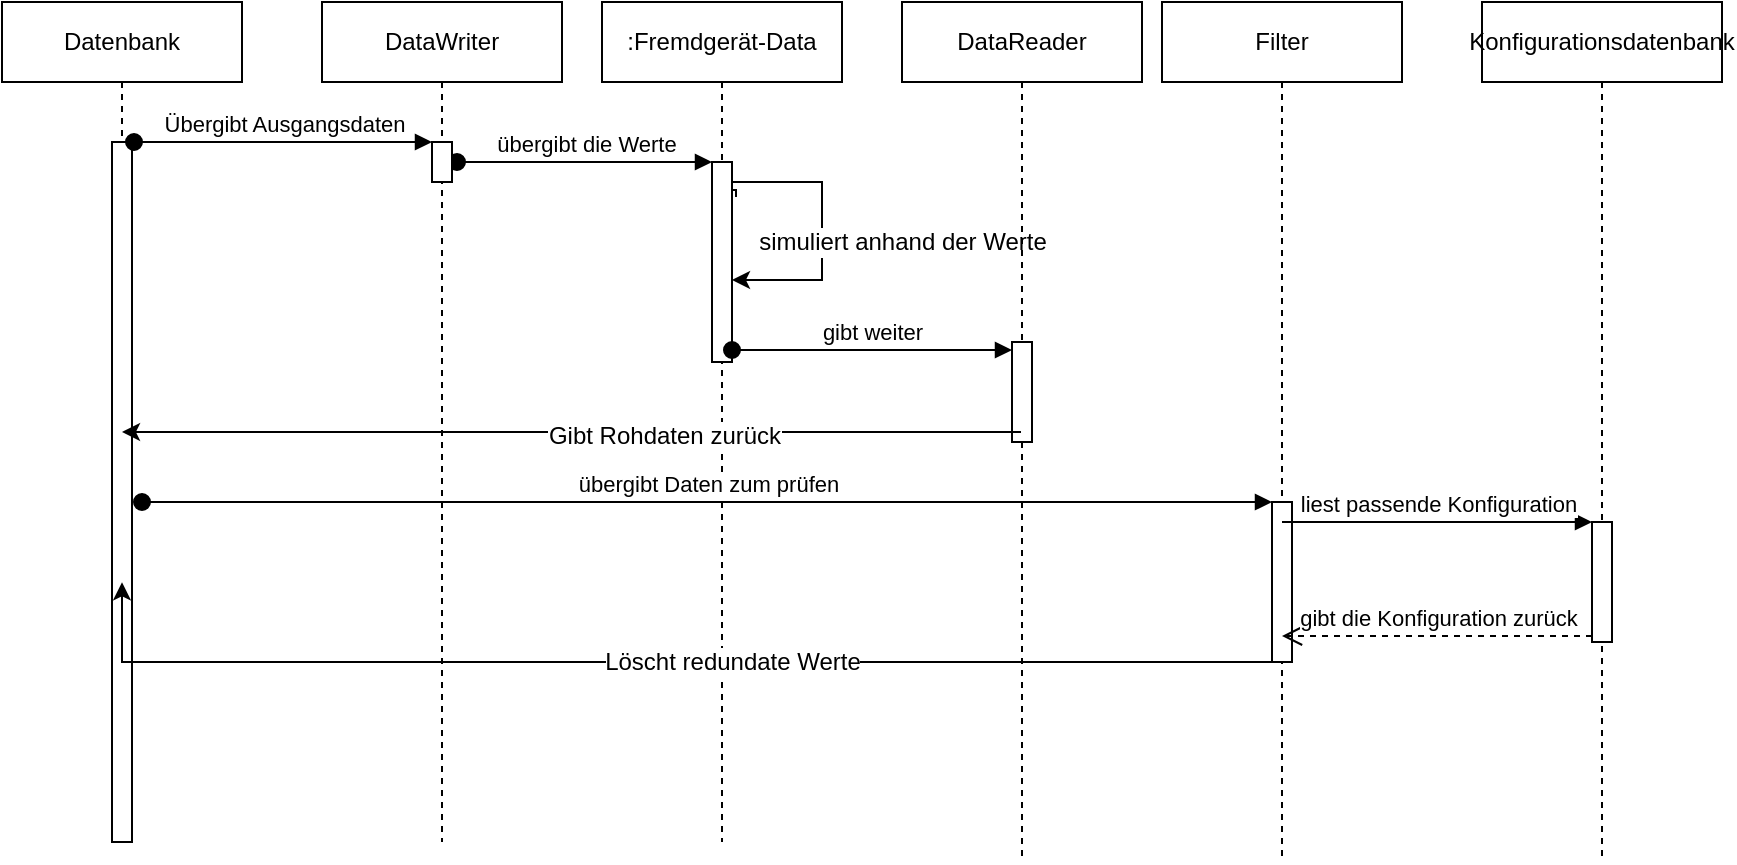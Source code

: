 <mxfile version="12.9.4" type="device"><diagram id="Qih0tanzalfEoCSdKWq7" name="Page-1"><mxGraphModel dx="1422" dy="791" grid="1" gridSize="10" guides="1" tooltips="1" connect="1" arrows="1" fold="1" page="1" pageScale="1" pageWidth="827" pageHeight="1169" math="0" shadow="0"><root><mxCell id="0"/><mxCell id="1" parent="0"/><mxCell id="ef669XnRWm3e2fzeZBAy-3" value=":Fremdgerät-Data" style="shape=umlLifeline;perimeter=lifelinePerimeter;whiteSpace=wrap;html=1;container=1;collapsible=0;recursiveResize=0;outlineConnect=0;" vertex="1" parent="1"><mxGeometry x="340" y="90" width="120" height="420" as="geometry"/></mxCell><mxCell id="ef669XnRWm3e2fzeZBAy-16" value="" style="html=1;points=[];perimeter=orthogonalPerimeter;" vertex="1" parent="ef669XnRWm3e2fzeZBAy-3"><mxGeometry x="55" y="80" width="10" height="100" as="geometry"/></mxCell><mxCell id="ef669XnRWm3e2fzeZBAy-17" value="übergibt die Werte" style="html=1;verticalAlign=bottom;startArrow=oval;endArrow=block;startSize=8;" edge="1" target="ef669XnRWm3e2fzeZBAy-16" parent="ef669XnRWm3e2fzeZBAy-3"><mxGeometry relative="1" as="geometry"><mxPoint x="-72.5" y="80" as="sourcePoint"/></mxGeometry></mxCell><mxCell id="ef669XnRWm3e2fzeZBAy-21" style="edgeStyle=orthogonalEdgeStyle;rounded=0;orthogonalLoop=1;jettySize=auto;html=1;exitX=1.2;exitY=0.175;exitDx=0;exitDy=0;exitPerimeter=0;" edge="1" parent="ef669XnRWm3e2fzeZBAy-3" source="ef669XnRWm3e2fzeZBAy-16" target="ef669XnRWm3e2fzeZBAy-16"><mxGeometry relative="1" as="geometry"><Array as="points"><mxPoint x="67" y="94"/><mxPoint x="65" y="94"/><mxPoint x="65" y="90"/><mxPoint x="110" y="90"/><mxPoint x="110" y="139"/></Array></mxGeometry></mxCell><mxCell id="ef669XnRWm3e2fzeZBAy-22" value="simuliert anhand der Werte" style="text;html=1;align=center;verticalAlign=middle;resizable=0;points=[];labelBackgroundColor=#ffffff;" vertex="1" connectable="0" parent="ef669XnRWm3e2fzeZBAy-21"><mxGeometry x="-0.407" y="-1" relative="1" as="geometry"><mxPoint x="50.5" y="29" as="offset"/></mxGeometry></mxCell><mxCell id="ef669XnRWm3e2fzeZBAy-4" value="DataReader" style="shape=umlLifeline;perimeter=lifelinePerimeter;whiteSpace=wrap;html=1;container=1;collapsible=0;recursiveResize=0;outlineConnect=0;" vertex="1" parent="1"><mxGeometry x="490" y="90" width="120" height="430" as="geometry"/></mxCell><mxCell id="ef669XnRWm3e2fzeZBAy-23" value="" style="html=1;points=[];perimeter=orthogonalPerimeter;" vertex="1" parent="ef669XnRWm3e2fzeZBAy-4"><mxGeometry x="55" y="170" width="10" height="50" as="geometry"/></mxCell><mxCell id="ef669XnRWm3e2fzeZBAy-5" value="Datenbank" style="shape=umlLifeline;perimeter=lifelinePerimeter;whiteSpace=wrap;html=1;container=1;collapsible=0;recursiveResize=0;outlineConnect=0;" vertex="1" parent="1"><mxGeometry x="40" y="90" width="120" height="420" as="geometry"/></mxCell><mxCell id="ef669XnRWm3e2fzeZBAy-12" value="" style="html=1;points=[];perimeter=orthogonalPerimeter;" vertex="1" parent="ef669XnRWm3e2fzeZBAy-5"><mxGeometry x="55" y="70" width="10" height="350" as="geometry"/></mxCell><mxCell id="ef669XnRWm3e2fzeZBAy-6" value="Filter" style="shape=umlLifeline;perimeter=lifelinePerimeter;whiteSpace=wrap;html=1;container=1;collapsible=0;recursiveResize=0;outlineConnect=0;" vertex="1" parent="1"><mxGeometry x="620" y="90" width="120" height="430" as="geometry"/></mxCell><mxCell id="ef669XnRWm3e2fzeZBAy-26" value="" style="html=1;points=[];perimeter=orthogonalPerimeter;" vertex="1" parent="ef669XnRWm3e2fzeZBAy-6"><mxGeometry x="55" y="250" width="10" height="80" as="geometry"/></mxCell><mxCell id="ef669XnRWm3e2fzeZBAy-27" value="übergibt Daten zum prüfen" style="html=1;verticalAlign=bottom;startArrow=oval;endArrow=block;startSize=8;" edge="1" target="ef669XnRWm3e2fzeZBAy-26" parent="ef669XnRWm3e2fzeZBAy-6"><mxGeometry relative="1" as="geometry"><mxPoint x="-510" y="250" as="sourcePoint"/></mxGeometry></mxCell><mxCell id="ef669XnRWm3e2fzeZBAy-7" value="Konfigurationsdatenbank" style="shape=umlLifeline;perimeter=lifelinePerimeter;whiteSpace=wrap;html=1;container=1;collapsible=0;recursiveResize=0;outlineConnect=0;" vertex="1" parent="1"><mxGeometry x="780" y="90" width="120" height="430" as="geometry"/></mxCell><mxCell id="ef669XnRWm3e2fzeZBAy-28" value="" style="html=1;points=[];perimeter=orthogonalPerimeter;" vertex="1" parent="ef669XnRWm3e2fzeZBAy-7"><mxGeometry x="55" y="260" width="10" height="60" as="geometry"/></mxCell><mxCell id="ef669XnRWm3e2fzeZBAy-9" value="DataWriter" style="shape=umlLifeline;perimeter=lifelinePerimeter;whiteSpace=wrap;html=1;container=1;collapsible=0;recursiveResize=0;outlineConnect=0;" vertex="1" parent="1"><mxGeometry x="200" y="90" width="120" height="420" as="geometry"/></mxCell><mxCell id="ef669XnRWm3e2fzeZBAy-14" value="" style="html=1;points=[];perimeter=orthogonalPerimeter;" vertex="1" parent="ef669XnRWm3e2fzeZBAy-9"><mxGeometry x="55" y="70" width="10" height="20" as="geometry"/></mxCell><mxCell id="ef669XnRWm3e2fzeZBAy-15" value="Übergibt Ausgangsdaten" style="html=1;verticalAlign=bottom;startArrow=oval;endArrow=block;startSize=8;exitX=1.1;exitY=0;exitDx=0;exitDy=0;exitPerimeter=0;" edge="1" target="ef669XnRWm3e2fzeZBAy-14" parent="1" source="ef669XnRWm3e2fzeZBAy-12"><mxGeometry relative="1" as="geometry"><mxPoint x="200" y="160" as="sourcePoint"/></mxGeometry></mxCell><mxCell id="ef669XnRWm3e2fzeZBAy-24" value="gibt weiter" style="html=1;verticalAlign=bottom;startArrow=oval;endArrow=block;startSize=8;exitX=1.2;exitY=0.98;exitDx=0;exitDy=0;exitPerimeter=0;" edge="1" target="ef669XnRWm3e2fzeZBAy-23" parent="1"><mxGeometry relative="1" as="geometry"><mxPoint x="405" y="264" as="sourcePoint"/></mxGeometry></mxCell><mxCell id="ef669XnRWm3e2fzeZBAy-25" style="edgeStyle=orthogonalEdgeStyle;rounded=0;orthogonalLoop=1;jettySize=auto;html=1;" edge="1" parent="1" source="ef669XnRWm3e2fzeZBAy-4"><mxGeometry relative="1" as="geometry"><mxPoint x="100" y="305" as="targetPoint"/></mxGeometry></mxCell><mxCell id="ef669XnRWm3e2fzeZBAy-33" value="Gibt Rohdaten zurück" style="text;html=1;align=center;verticalAlign=middle;resizable=0;points=[];labelBackgroundColor=#ffffff;" vertex="1" connectable="0" parent="ef669XnRWm3e2fzeZBAy-25"><mxGeometry x="-0.201" y="2" relative="1" as="geometry"><mxPoint x="1" as="offset"/></mxGeometry></mxCell><mxCell id="ef669XnRWm3e2fzeZBAy-30" value="gibt die Konfiguration zurück" style="html=1;verticalAlign=bottom;endArrow=open;dashed=1;endSize=8;exitX=0;exitY=0.95;" edge="1" source="ef669XnRWm3e2fzeZBAy-28" parent="1" target="ef669XnRWm3e2fzeZBAy-6"><mxGeometry relative="1" as="geometry"><mxPoint x="765" y="416" as="targetPoint"/></mxGeometry></mxCell><mxCell id="ef669XnRWm3e2fzeZBAy-29" value="liest passende Konfiguration" style="html=1;verticalAlign=bottom;endArrow=block;entryX=0;entryY=0;" edge="1" target="ef669XnRWm3e2fzeZBAy-28" parent="1" source="ef669XnRWm3e2fzeZBAy-6"><mxGeometry relative="1" as="geometry"><mxPoint x="765" y="340" as="sourcePoint"/></mxGeometry></mxCell><mxCell id="ef669XnRWm3e2fzeZBAy-31" style="edgeStyle=orthogonalEdgeStyle;rounded=0;orthogonalLoop=1;jettySize=auto;html=1;entryX=0.5;entryY=0.629;entryDx=0;entryDy=0;entryPerimeter=0;" edge="1" parent="1" source="ef669XnRWm3e2fzeZBAy-26" target="ef669XnRWm3e2fzeZBAy-12"><mxGeometry relative="1" as="geometry"><Array as="points"><mxPoint x="100" y="420"/></Array></mxGeometry></mxCell><mxCell id="ef669XnRWm3e2fzeZBAy-32" value="Löscht redundate Werte" style="text;html=1;align=center;verticalAlign=middle;resizable=0;points=[];labelBackgroundColor=#ffffff;" vertex="1" connectable="0" parent="ef669XnRWm3e2fzeZBAy-31"><mxGeometry x="0.077" y="-2" relative="1" as="geometry"><mxPoint x="61" y="2" as="offset"/></mxGeometry></mxCell></root></mxGraphModel></diagram></mxfile>